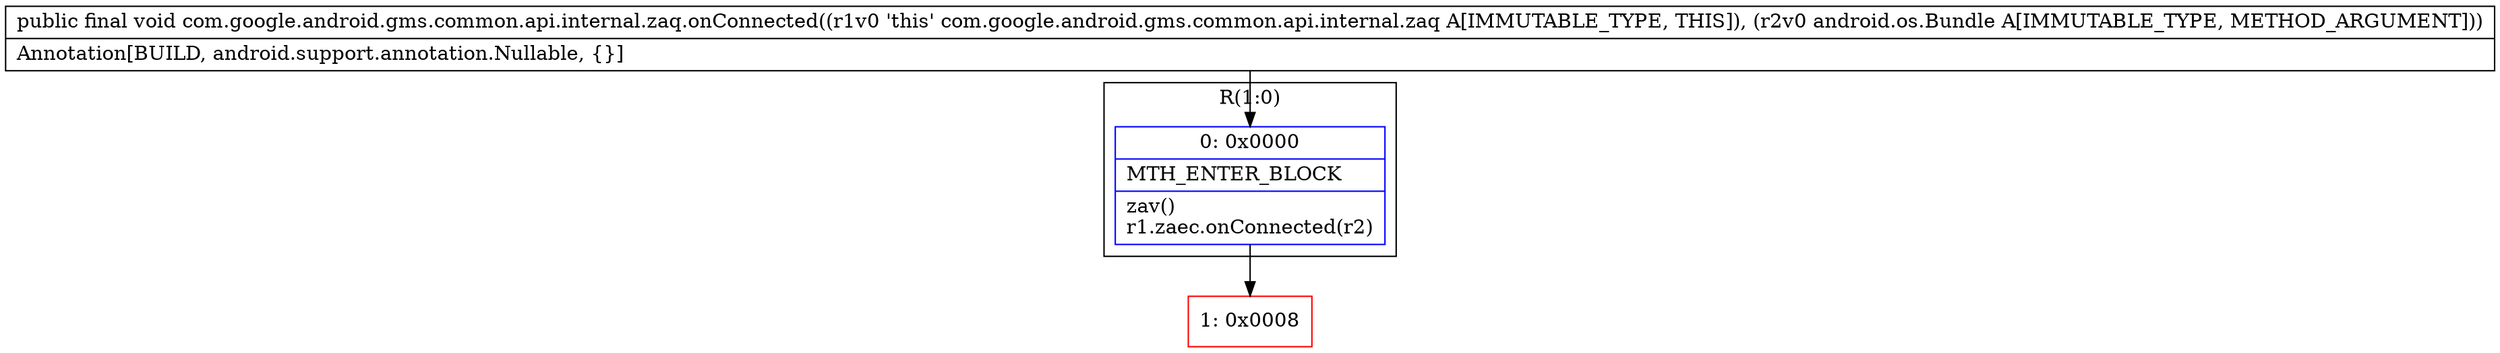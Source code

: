 digraph "CFG forcom.google.android.gms.common.api.internal.zaq.onConnected(Landroid\/os\/Bundle;)V" {
subgraph cluster_Region_760546935 {
label = "R(1:0)";
node [shape=record,color=blue];
Node_0 [shape=record,label="{0\:\ 0x0000|MTH_ENTER_BLOCK\l|zav()\lr1.zaec.onConnected(r2)\l}"];
}
Node_1 [shape=record,color=red,label="{1\:\ 0x0008}"];
MethodNode[shape=record,label="{public final void com.google.android.gms.common.api.internal.zaq.onConnected((r1v0 'this' com.google.android.gms.common.api.internal.zaq A[IMMUTABLE_TYPE, THIS]), (r2v0 android.os.Bundle A[IMMUTABLE_TYPE, METHOD_ARGUMENT]))  | Annotation[BUILD, android.support.annotation.Nullable, \{\}]\l}"];
MethodNode -> Node_0;
Node_0 -> Node_1;
}

